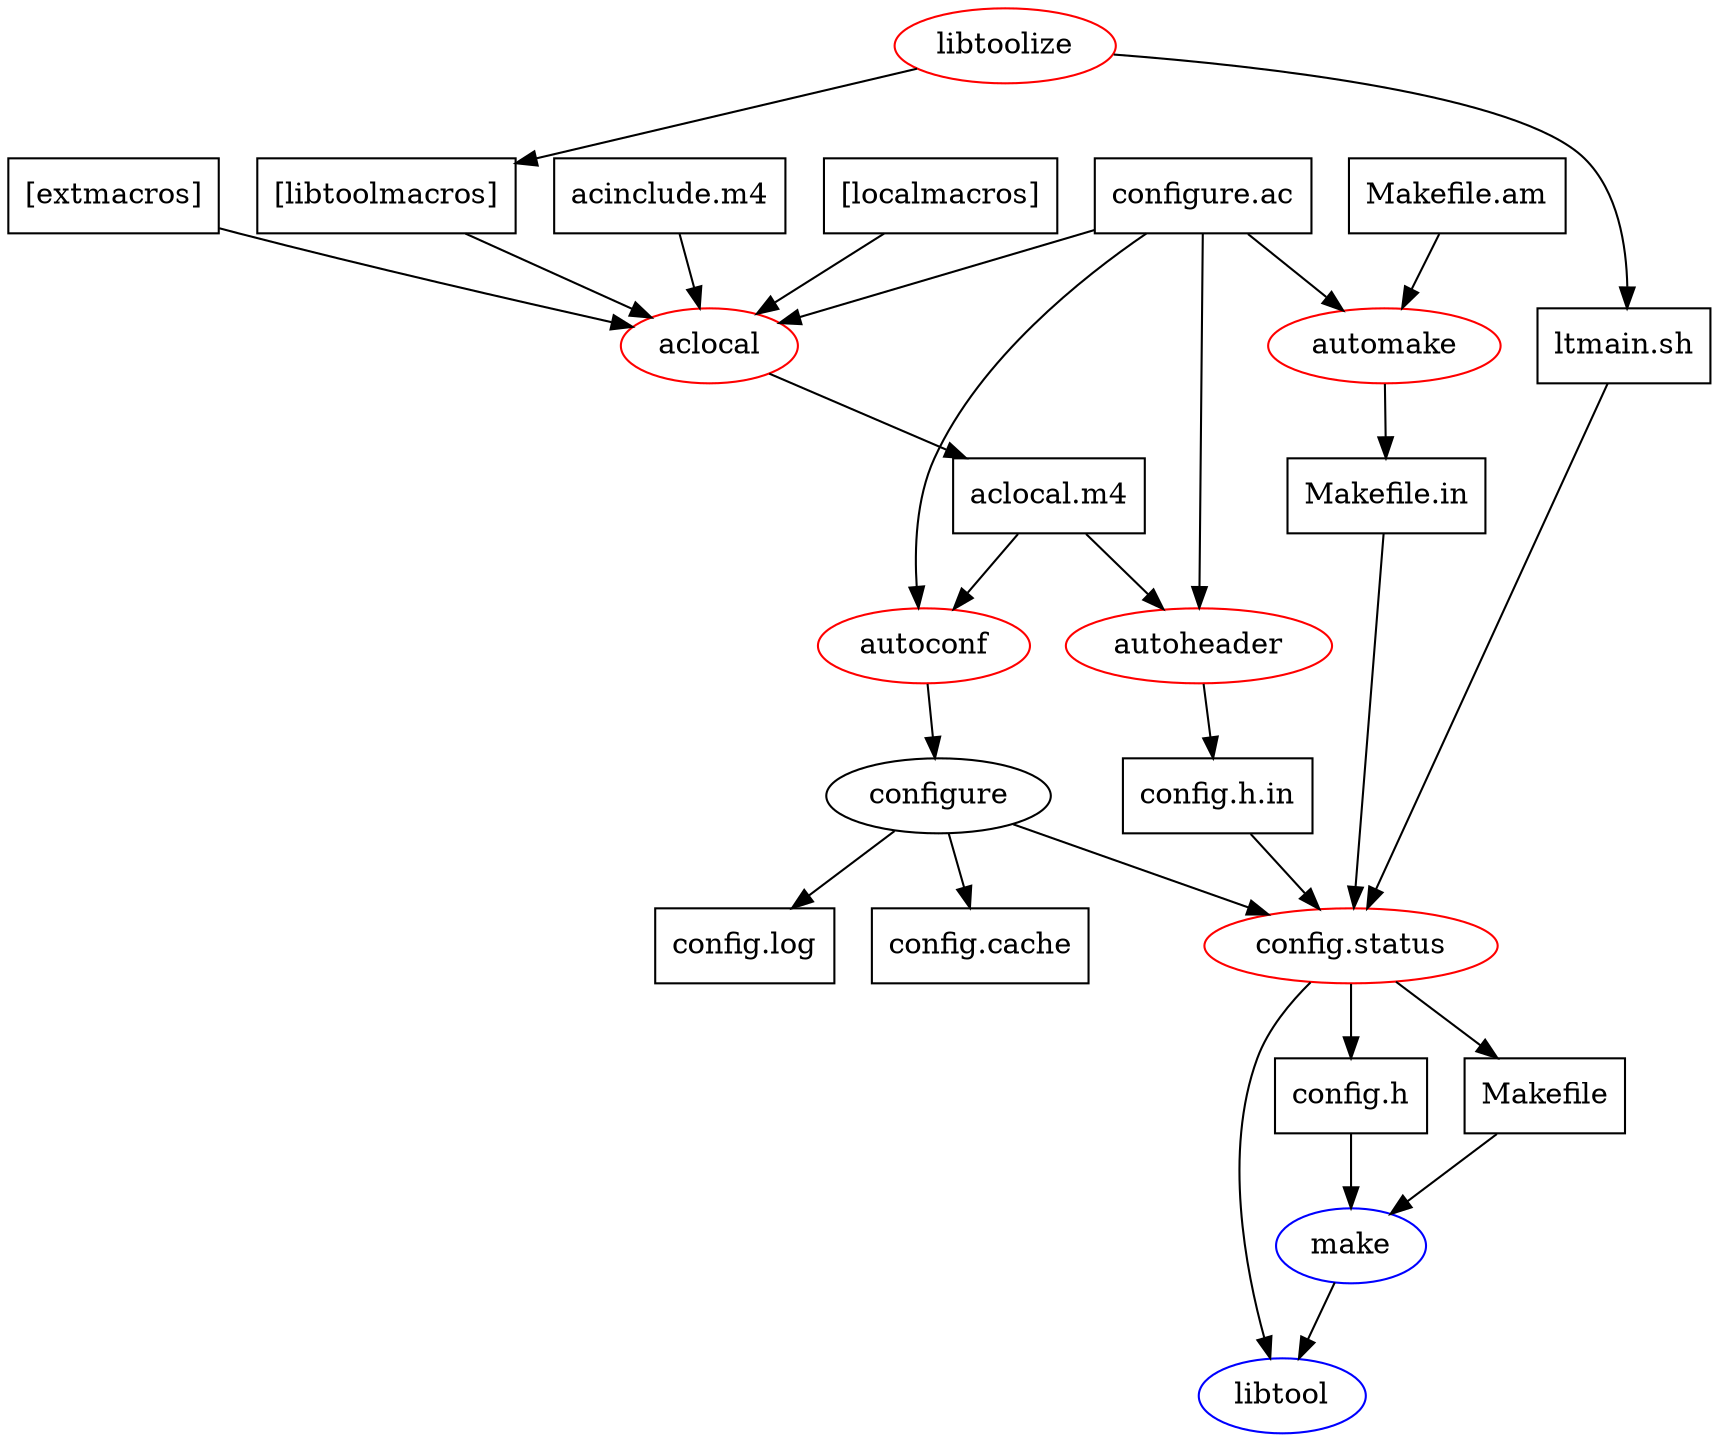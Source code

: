 strict digraph G {
  acinclude_m4 [label="acinclude.m4",color=black shape="box"];
  ltmain_sh [label="ltmain.sh",color=black shape="box"];
  libtoolmacros [label="[libtoolmacros]",color=black shape="box"];
  localmacros [label="[localmacros]",color=black shape="box"];
  extmacros [label="[extmacros]",color=black shape="box"];
  aclocal_m4 [label="aclocal.m4",color=black shape="box"];
  configure_ac [label="configure.ac",color=black shape="box"];
  Makefile_am [label="Makefile.am",color=black shape="box"];
  Makefile_in [label="Makefile.in",color=black shape="box"];
  Makefile [label="Makefile",color=black shape="box"];
  config_h_in [label="config.h.in",color=black shape="box"];
  config_h [label="config.h",color=black shape="box"];
  config_cache [label="config.cache",color=black shape="box"];
  config_log [label="config.log",color=black shape="box"];

  libtoolize [color=red]
  aclocal [color=red]
  autoconf [color=red]
  autoheader [color=red]
  automake[color=red]
  config_status [label="config.status" color=red]
  make [color=blue]
  libtool [color=blue]

  libtoolize -> libtoolmacros
  libtoolize -> ltmain_sh

  acinclude_m4 -> aclocal
  libtoolmacros -> aclocal
  extmacros -> aclocal
  localmacros -> aclocal
  configure_ac -> aclocal
  aclocal -> aclocal_m4

  aclocal_m4 -> autoheader
  configure_ac -> autoheader
  autoheader -> config_h_in

  configure_ac -> automake
  Makefile_am -> automake
  configure_ac -> automake
  automake -> Makefile_in

  aclocal_m4 -> autoconf
  configure_ac -> autoconf
  autoconf -> configure

  configure -> config_cache
  configure -> config_log
  configure -> config_status

  ltmain_sh -> config_status
  config_h_in -> config_status
  Makefile_in -> config_status

  config_status -> config_h
  config_status -> Makefile
  config_status -> libtool

  config_h -> make
  Makefile -> make
  make -> libtool
}